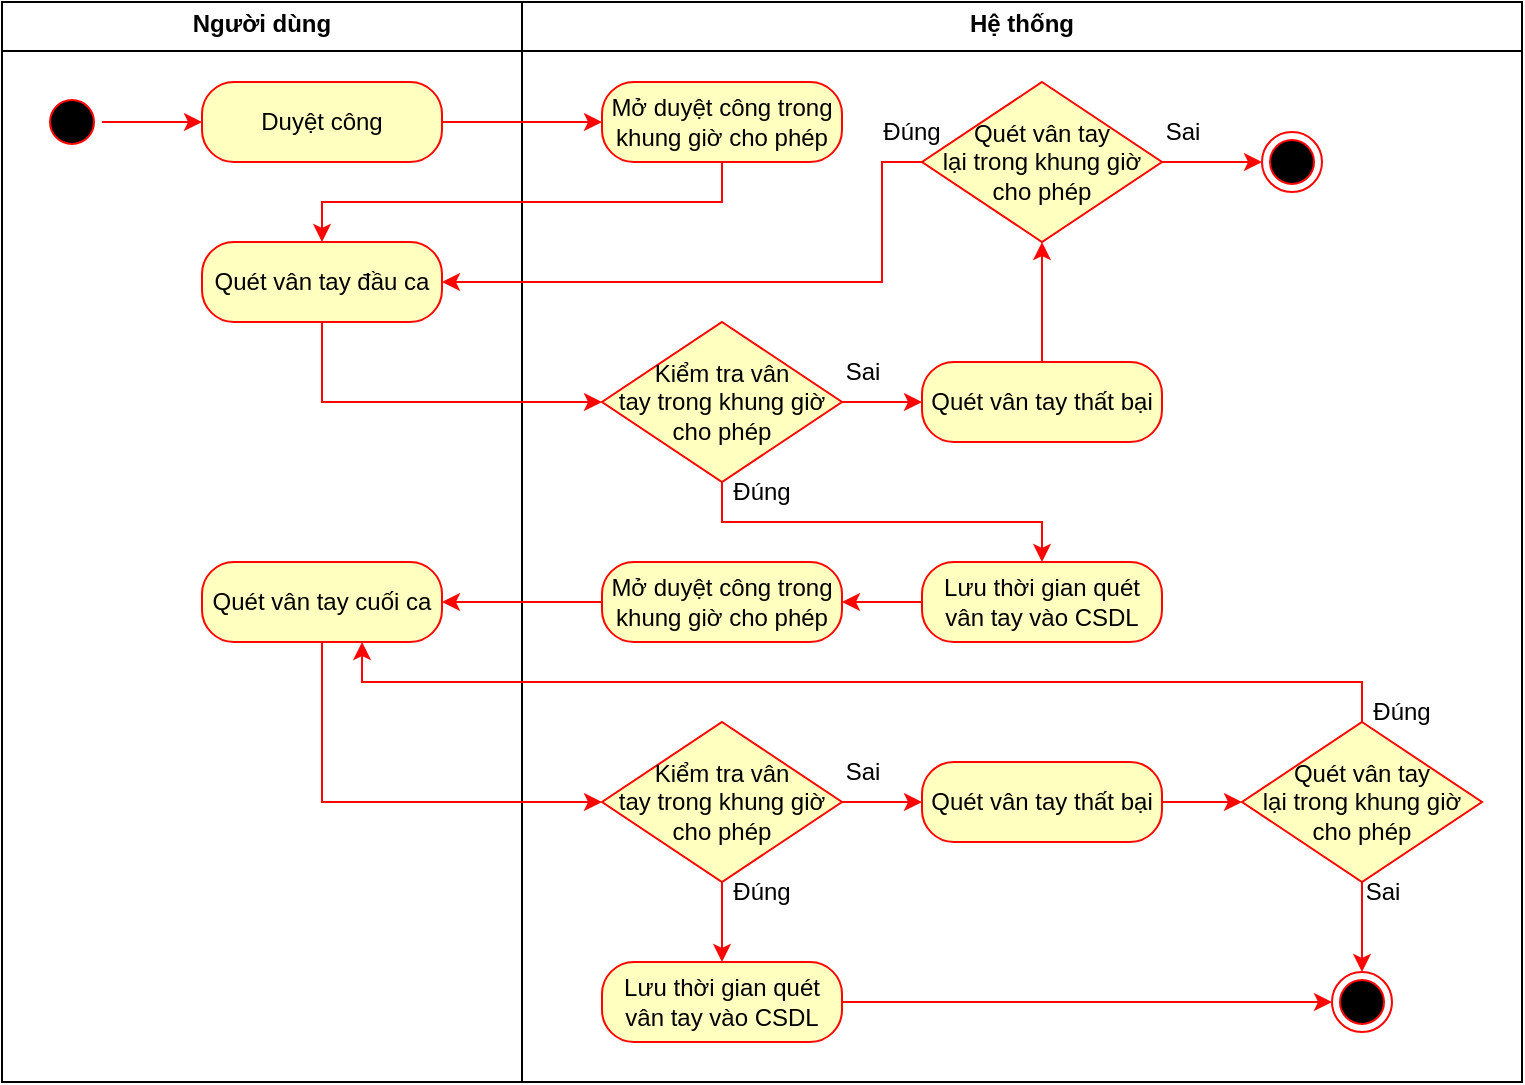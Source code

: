 <mxfile version="26.0.6">
  <diagram name="Page-1" id="3iXytOIehwj7ZDkx1unw">
    <mxGraphModel dx="1194" dy="541" grid="1" gridSize="10" guides="1" tooltips="1" connect="1" arrows="1" fold="1" page="1" pageScale="1" pageWidth="850" pageHeight="1100" math="0" shadow="0">
      <root>
        <mxCell id="0" />
        <mxCell id="1" parent="0" />
        <mxCell id="YnngZR6m_7HpqkviCiB8-65" value="&lt;p style=&quot;margin:0px;margin-top:4px;text-align:center;&quot;&gt;&lt;b&gt;Hệ thống&lt;/b&gt;&lt;/p&gt;&lt;hr size=&quot;1&quot; style=&quot;border-style:solid;&quot;&gt;&lt;div style=&quot;height:2px;&quot;&gt;&lt;/div&gt;" style="verticalAlign=top;align=left;overflow=fill;html=1;whiteSpace=wrap;" vertex="1" parent="1">
          <mxGeometry x="260" width="500" height="540" as="geometry" />
        </mxCell>
        <mxCell id="YnngZR6m_7HpqkviCiB8-64" value="&lt;p style=&quot;margin:0px;margin-top:4px;text-align:center;&quot;&gt;&lt;b&gt;Người dùng&lt;/b&gt;&lt;/p&gt;&lt;hr size=&quot;1&quot; style=&quot;border-style:solid;&quot;&gt;&lt;div style=&quot;height:2px;&quot;&gt;&lt;/div&gt;" style="verticalAlign=top;align=left;overflow=fill;html=1;whiteSpace=wrap;" vertex="1" parent="1">
          <mxGeometry width="260" height="540" as="geometry" />
        </mxCell>
        <mxCell id="OR3LcchpH6B-QSaoghlQ-7" style="edgeStyle=orthogonalEdgeStyle;rounded=0;orthogonalLoop=1;jettySize=auto;html=1;entryX=0;entryY=0.5;entryDx=0;entryDy=0;strokeColor=#FF0500;" parent="1" source="OR3LcchpH6B-QSaoghlQ-4" target="OR3LcchpH6B-QSaoghlQ-5" edge="1">
          <mxGeometry relative="1" as="geometry" />
        </mxCell>
        <mxCell id="OR3LcchpH6B-QSaoghlQ-4" value="" style="ellipse;html=1;shape=startState;fillColor=#000000;strokeColor=#FF0500;" parent="1" vertex="1">
          <mxGeometry x="20" y="45" width="30" height="30" as="geometry" />
        </mxCell>
        <mxCell id="YnngZR6m_7HpqkviCiB8-5" value="" style="edgeStyle=orthogonalEdgeStyle;rounded=0;orthogonalLoop=1;jettySize=auto;html=1;strokeColor=#FF0500;" edge="1" parent="1" source="OR3LcchpH6B-QSaoghlQ-5" target="YnngZR6m_7HpqkviCiB8-2">
          <mxGeometry relative="1" as="geometry" />
        </mxCell>
        <mxCell id="OR3LcchpH6B-QSaoghlQ-5" value="Duyệt công" style="rounded=1;whiteSpace=wrap;html=1;arcSize=40;fontColor=#000000;fillColor=#ffffc0;strokeColor=#FF0500;" parent="1" vertex="1">
          <mxGeometry x="100" y="40" width="120" height="40" as="geometry" />
        </mxCell>
        <mxCell id="YnngZR6m_7HpqkviCiB8-30" style="edgeStyle=orthogonalEdgeStyle;rounded=0;orthogonalLoop=1;jettySize=auto;html=1;strokeColor=#FF0500;" edge="1" parent="1" source="OR3LcchpH6B-QSaoghlQ-11" target="OR3LcchpH6B-QSaoghlQ-12">
          <mxGeometry relative="1" as="geometry">
            <Array as="points">
              <mxPoint x="160" y="200" />
            </Array>
          </mxGeometry>
        </mxCell>
        <mxCell id="OR3LcchpH6B-QSaoghlQ-11" value="Quét vân tay đầu ca" style="rounded=1;whiteSpace=wrap;html=1;arcSize=40;fontColor=#000000;fillColor=#ffffc0;strokeColor=#FF0500;" parent="1" vertex="1">
          <mxGeometry x="100" y="120" width="120" height="40" as="geometry" />
        </mxCell>
        <mxCell id="YnngZR6m_7HpqkviCiB8-39" value="" style="edgeStyle=orthogonalEdgeStyle;rounded=0;orthogonalLoop=1;jettySize=auto;html=1;strokeColor=#FF0500;" edge="1" parent="1" source="OR3LcchpH6B-QSaoghlQ-12" target="OR3LcchpH6B-QSaoghlQ-14">
          <mxGeometry relative="1" as="geometry" />
        </mxCell>
        <mxCell id="YnngZR6m_7HpqkviCiB8-41" style="edgeStyle=orthogonalEdgeStyle;rounded=0;orthogonalLoop=1;jettySize=auto;html=1;strokeColor=#FF0500;" edge="1" parent="1" source="OR3LcchpH6B-QSaoghlQ-12" target="OR3LcchpH6B-QSaoghlQ-27">
          <mxGeometry relative="1" as="geometry">
            <Array as="points">
              <mxPoint x="360" y="260" />
              <mxPoint x="520" y="260" />
            </Array>
          </mxGeometry>
        </mxCell>
        <mxCell id="OR3LcchpH6B-QSaoghlQ-12" value="Kiểm tra vân&lt;br&gt;tay&amp;nbsp;&lt;span style=&quot;background-color: transparent; color: light-dark(rgb(0, 0, 0), rgb(237, 237, 237));&quot;&gt;trong khung giờ&lt;/span&gt;&lt;div&gt;&lt;div&gt;cho phép&lt;/div&gt;&lt;/div&gt;" style="rhombus;whiteSpace=wrap;html=1;fontColor=#000000;fillColor=#ffffc0;strokeColor=#FF0500;" parent="1" vertex="1">
          <mxGeometry x="300" y="160" width="120" height="80" as="geometry" />
        </mxCell>
        <mxCell id="YnngZR6m_7HpqkviCiB8-31" style="edgeStyle=orthogonalEdgeStyle;rounded=0;orthogonalLoop=1;jettySize=auto;html=1;entryX=1;entryY=0.5;entryDx=0;entryDy=0;strokeColor=#FF0500;" edge="1" parent="1" source="OR3LcchpH6B-QSaoghlQ-13" target="OR3LcchpH6B-QSaoghlQ-11">
          <mxGeometry relative="1" as="geometry">
            <Array as="points">
              <mxPoint x="440" y="80" />
              <mxPoint x="440" y="140" />
            </Array>
          </mxGeometry>
        </mxCell>
        <mxCell id="YnngZR6m_7HpqkviCiB8-48" value="" style="edgeStyle=orthogonalEdgeStyle;rounded=0;orthogonalLoop=1;jettySize=auto;html=1;strokeColor=#FF0500;" edge="1" parent="1" source="OR3LcchpH6B-QSaoghlQ-13" target="YnngZR6m_7HpqkviCiB8-47">
          <mxGeometry relative="1" as="geometry" />
        </mxCell>
        <mxCell id="OR3LcchpH6B-QSaoghlQ-13" value="Quét vân tay&lt;br&gt;lại trong khung giờ&lt;div&gt;cho phép&lt;/div&gt;" style="rhombus;whiteSpace=wrap;html=1;fontColor=#000000;fillColor=#ffffc0;strokeColor=#FF0500;" parent="1" vertex="1">
          <mxGeometry x="460" y="40" width="120" height="80" as="geometry" />
        </mxCell>
        <mxCell id="YnngZR6m_7HpqkviCiB8-40" value="" style="edgeStyle=orthogonalEdgeStyle;rounded=0;orthogonalLoop=1;jettySize=auto;html=1;strokeColor=#FF0500;" edge="1" parent="1" source="OR3LcchpH6B-QSaoghlQ-14" target="OR3LcchpH6B-QSaoghlQ-13">
          <mxGeometry relative="1" as="geometry" />
        </mxCell>
        <mxCell id="OR3LcchpH6B-QSaoghlQ-14" value="Quét vân tay thất bại" style="rounded=1;whiteSpace=wrap;html=1;arcSize=40;fontColor=#000000;fillColor=#ffffc0;strokeColor=#FF0500;" parent="1" vertex="1">
          <mxGeometry x="460" y="180" width="120" height="40" as="geometry" />
        </mxCell>
        <mxCell id="YnngZR6m_7HpqkviCiB8-35" value="" style="edgeStyle=orthogonalEdgeStyle;rounded=0;orthogonalLoop=1;jettySize=auto;html=1;strokeColor=#FF0500;" edge="1" parent="1" source="OR3LcchpH6B-QSaoghlQ-27" target="YnngZR6m_7HpqkviCiB8-22">
          <mxGeometry relative="1" as="geometry" />
        </mxCell>
        <mxCell id="OR3LcchpH6B-QSaoghlQ-27" value="Lưu thời gian quét vân tay vào CSDL" style="rounded=1;whiteSpace=wrap;html=1;arcSize=40;fontColor=#000000;fillColor=#ffffc0;strokeColor=#FF0500;" parent="1" vertex="1">
          <mxGeometry x="460" y="280" width="120" height="40" as="geometry" />
        </mxCell>
        <mxCell id="YnngZR6m_7HpqkviCiB8-33" style="edgeStyle=orthogonalEdgeStyle;rounded=0;orthogonalLoop=1;jettySize=auto;html=1;entryX=0;entryY=0.5;entryDx=0;entryDy=0;strokeColor=#FF0500;" edge="1" parent="1" source="OR3LcchpH6B-QSaoghlQ-33" target="OR3LcchpH6B-QSaoghlQ-37">
          <mxGeometry relative="1" as="geometry">
            <Array as="points">
              <mxPoint x="160" y="400" />
            </Array>
          </mxGeometry>
        </mxCell>
        <mxCell id="OR3LcchpH6B-QSaoghlQ-33" value="Quét vân tay cuối ca" style="rounded=1;whiteSpace=wrap;html=1;arcSize=40;fontColor=#000000;fillColor=#ffffc0;strokeColor=#FF0500;" parent="1" vertex="1">
          <mxGeometry x="100" y="280" width="120" height="40" as="geometry" />
        </mxCell>
        <mxCell id="OR3LcchpH6B-QSaoghlQ-35" value="" style="edgeStyle=orthogonalEdgeStyle;rounded=0;orthogonalLoop=1;jettySize=auto;html=1;strokeColor=#FF0500;" parent="1" source="OR3LcchpH6B-QSaoghlQ-37" target="OR3LcchpH6B-QSaoghlQ-40" edge="1">
          <mxGeometry relative="1" as="geometry" />
        </mxCell>
        <mxCell id="OR3LcchpH6B-QSaoghlQ-36" value="" style="edgeStyle=orthogonalEdgeStyle;rounded=0;orthogonalLoop=1;jettySize=auto;html=1;strokeColor=#FF0500;" parent="1" source="OR3LcchpH6B-QSaoghlQ-37" target="OR3LcchpH6B-QSaoghlQ-41" edge="1">
          <mxGeometry relative="1" as="geometry" />
        </mxCell>
        <mxCell id="OR3LcchpH6B-QSaoghlQ-37" value="Kiểm tra vân&lt;br&gt;tay&amp;nbsp;&lt;span style=&quot;color: light-dark(rgb(0, 0, 0), rgb(237, 237, 237)); background-color: transparent;&quot;&gt;trong khung giờ&lt;/span&gt;&lt;div&gt;cho phép&lt;/div&gt;" style="rhombus;whiteSpace=wrap;html=1;fontColor=#000000;fillColor=#ffffc0;strokeColor=#FF0500;" parent="1" vertex="1">
          <mxGeometry x="300" y="360" width="120" height="80" as="geometry" />
        </mxCell>
        <mxCell id="YnngZR6m_7HpqkviCiB8-46" value="" style="edgeStyle=orthogonalEdgeStyle;rounded=0;orthogonalLoop=1;jettySize=auto;html=1;strokeColor=#FF0500;" edge="1" parent="1" source="OR3LcchpH6B-QSaoghlQ-38" target="YnngZR6m_7HpqkviCiB8-43">
          <mxGeometry relative="1" as="geometry" />
        </mxCell>
        <mxCell id="OR3LcchpH6B-QSaoghlQ-38" value="Quét vân tay&lt;br&gt;lại trong khung giờ&lt;div&gt;cho phép&lt;/div&gt;" style="rhombus;whiteSpace=wrap;html=1;fontColor=#000000;fillColor=#ffffc0;strokeColor=#FF0500;" parent="1" vertex="1">
          <mxGeometry x="620" y="360" width="120" height="80" as="geometry" />
        </mxCell>
        <mxCell id="OR3LcchpH6B-QSaoghlQ-39" value="" style="edgeStyle=orthogonalEdgeStyle;rounded=0;orthogonalLoop=1;jettySize=auto;html=1;strokeColor=#FF0500;" parent="1" source="OR3LcchpH6B-QSaoghlQ-40" target="OR3LcchpH6B-QSaoghlQ-38" edge="1">
          <mxGeometry relative="1" as="geometry" />
        </mxCell>
        <mxCell id="OR3LcchpH6B-QSaoghlQ-40" value="Quét vân tay thất bại" style="rounded=1;whiteSpace=wrap;html=1;arcSize=40;fontColor=#000000;fillColor=#ffffc0;strokeColor=#FF0500;" parent="1" vertex="1">
          <mxGeometry x="460" y="380" width="120" height="40" as="geometry" />
        </mxCell>
        <mxCell id="YnngZR6m_7HpqkviCiB8-45" style="edgeStyle=orthogonalEdgeStyle;rounded=0;orthogonalLoop=1;jettySize=auto;html=1;entryX=0;entryY=0.5;entryDx=0;entryDy=0;strokeColor=#FF0500;" edge="1" parent="1" source="OR3LcchpH6B-QSaoghlQ-41" target="YnngZR6m_7HpqkviCiB8-43">
          <mxGeometry relative="1" as="geometry">
            <mxPoint x="660" y="500" as="targetPoint" />
          </mxGeometry>
        </mxCell>
        <mxCell id="OR3LcchpH6B-QSaoghlQ-41" value="Lưu thời gian quét vân tay vào CSDL" style="rounded=1;whiteSpace=wrap;html=1;arcSize=40;fontColor=#000000;fillColor=#ffffc0;strokeColor=#FF0500;" parent="1" vertex="1">
          <mxGeometry x="300" y="480" width="120" height="40" as="geometry" />
        </mxCell>
        <mxCell id="YnngZR6m_7HpqkviCiB8-4" style="edgeStyle=orthogonalEdgeStyle;rounded=0;orthogonalLoop=1;jettySize=auto;html=1;entryX=0.5;entryY=0;entryDx=0;entryDy=0;strokeColor=#FF0500;" edge="1" parent="1" source="YnngZR6m_7HpqkviCiB8-2" target="OR3LcchpH6B-QSaoghlQ-11">
          <mxGeometry relative="1" as="geometry">
            <Array as="points">
              <mxPoint x="360" y="100" />
              <mxPoint x="160" y="100" />
            </Array>
          </mxGeometry>
        </mxCell>
        <mxCell id="YnngZR6m_7HpqkviCiB8-2" value="Mở duyệt công trong khung giờ cho phép" style="rounded=1;whiteSpace=wrap;html=1;arcSize=40;fontColor=#000000;fillColor=#ffffc0;strokeColor=#FF0500;" vertex="1" parent="1">
          <mxGeometry x="300" y="40" width="120" height="40" as="geometry" />
        </mxCell>
        <mxCell id="YnngZR6m_7HpqkviCiB8-34" value="" style="edgeStyle=orthogonalEdgeStyle;rounded=0;orthogonalLoop=1;jettySize=auto;html=1;strokeColor=#FF0500;" edge="1" parent="1" source="YnngZR6m_7HpqkviCiB8-22" target="OR3LcchpH6B-QSaoghlQ-33">
          <mxGeometry relative="1" as="geometry" />
        </mxCell>
        <mxCell id="YnngZR6m_7HpqkviCiB8-22" value="Mở duyệt công trong khung giờ cho phép" style="rounded=1;whiteSpace=wrap;html=1;arcSize=40;fontColor=#000000;fillColor=#ffffc0;strokeColor=#FF0500;" vertex="1" parent="1">
          <mxGeometry x="300" y="280" width="120" height="40" as="geometry" />
        </mxCell>
        <mxCell id="YnngZR6m_7HpqkviCiB8-37" style="edgeStyle=orthogonalEdgeStyle;rounded=0;orthogonalLoop=1;jettySize=auto;html=1;entryX=0.667;entryY=1;entryDx=0;entryDy=0;entryPerimeter=0;strokeColor=#FF0500;" edge="1" parent="1" source="OR3LcchpH6B-QSaoghlQ-38" target="OR3LcchpH6B-QSaoghlQ-33">
          <mxGeometry relative="1" as="geometry">
            <Array as="points">
              <mxPoint x="680" y="340" />
              <mxPoint x="180" y="340" />
            </Array>
          </mxGeometry>
        </mxCell>
        <mxCell id="YnngZR6m_7HpqkviCiB8-43" value="" style="ellipse;html=1;shape=endState;fillColor=#000000;strokeColor=#FF0500;" vertex="1" parent="1">
          <mxGeometry x="665" y="485" width="30" height="30" as="geometry" />
        </mxCell>
        <mxCell id="YnngZR6m_7HpqkviCiB8-47" value="" style="ellipse;html=1;shape=endState;fillColor=#000000;strokeColor=#FF0500;" vertex="1" parent="1">
          <mxGeometry x="630" y="65" width="30" height="30" as="geometry" />
        </mxCell>
        <mxCell id="YnngZR6m_7HpqkviCiB8-55" value="Đúng" style="text;html=1;align=center;verticalAlign=middle;whiteSpace=wrap;rounded=0;fontFamily=Helvetica;fontSize=12;fontColor=#000000;" vertex="1" parent="1">
          <mxGeometry x="670" y="340" width="60" height="30" as="geometry" />
        </mxCell>
        <mxCell id="YnngZR6m_7HpqkviCiB8-57" value="Đúng" style="text;html=1;align=center;verticalAlign=middle;whiteSpace=wrap;rounded=0;fontFamily=Helvetica;fontSize=12;fontColor=#000000;" vertex="1" parent="1">
          <mxGeometry x="350" y="430" width="60" height="30" as="geometry" />
        </mxCell>
        <mxCell id="YnngZR6m_7HpqkviCiB8-58" value="Đúng" style="text;html=1;align=center;verticalAlign=middle;whiteSpace=wrap;rounded=0;fontFamily=Helvetica;fontSize=12;fontColor=#000000;" vertex="1" parent="1">
          <mxGeometry x="350" y="230" width="60" height="30" as="geometry" />
        </mxCell>
        <mxCell id="YnngZR6m_7HpqkviCiB8-59" value="Đúng" style="text;html=1;align=center;verticalAlign=middle;whiteSpace=wrap;rounded=0;fontFamily=Helvetica;fontSize=12;fontColor=#000000;" vertex="1" parent="1">
          <mxGeometry x="425" y="50" width="60" height="30" as="geometry" />
        </mxCell>
        <mxCell id="YnngZR6m_7HpqkviCiB8-60" value="Sai" style="text;html=1;align=center;verticalAlign=middle;resizable=0;points=[];autosize=1;strokeColor=none;fillColor=none;fontFamily=Helvetica;fontSize=12;fontColor=#000000;" vertex="1" parent="1">
          <mxGeometry x="570" y="50" width="40" height="30" as="geometry" />
        </mxCell>
        <mxCell id="YnngZR6m_7HpqkviCiB8-61" value="Sai" style="text;html=1;align=center;verticalAlign=middle;resizable=0;points=[];autosize=1;strokeColor=none;fillColor=none;fontFamily=Helvetica;fontSize=12;fontColor=#000000;" vertex="1" parent="1">
          <mxGeometry x="410" y="170" width="40" height="30" as="geometry" />
        </mxCell>
        <mxCell id="YnngZR6m_7HpqkviCiB8-62" value="Sai" style="text;html=1;align=center;verticalAlign=middle;resizable=0;points=[];autosize=1;strokeColor=none;fillColor=none;fontFamily=Helvetica;fontSize=12;fontColor=#000000;" vertex="1" parent="1">
          <mxGeometry x="410" y="370" width="40" height="30" as="geometry" />
        </mxCell>
        <mxCell id="YnngZR6m_7HpqkviCiB8-63" value="Sai" style="text;html=1;align=center;verticalAlign=middle;resizable=0;points=[];autosize=1;strokeColor=none;fillColor=none;fontFamily=Helvetica;fontSize=12;fontColor=#000000;" vertex="1" parent="1">
          <mxGeometry x="670" y="430" width="40" height="30" as="geometry" />
        </mxCell>
      </root>
    </mxGraphModel>
  </diagram>
</mxfile>
